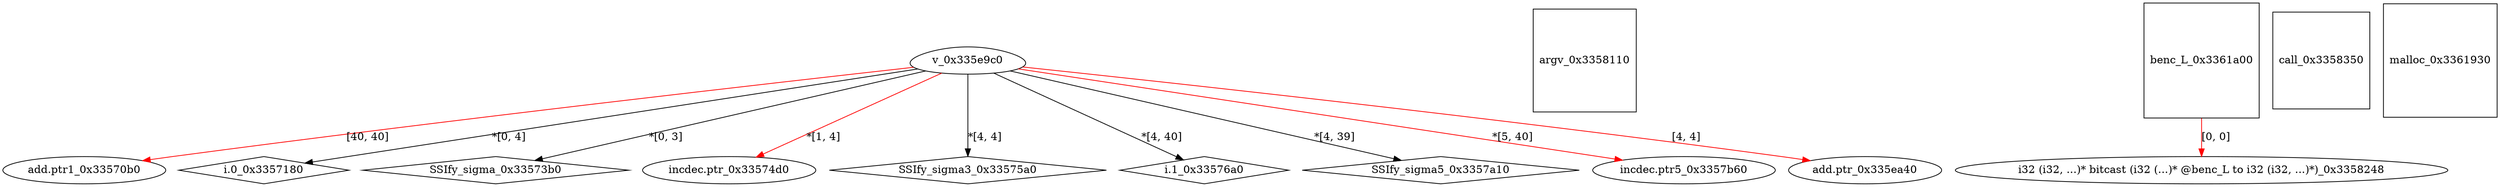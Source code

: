digraph grafico {
"add.ptr1_0x33570b0" [shape=ellipse];
"v_0x335e9c0" -> "add.ptr1_0x33570b0" [label="[40, 40]",color=red];
"i.0_0x3357180" [shape=diamond];
"v_0x335e9c0" -> "i.0_0x3357180" [label="*[0, 4]"];
"SSIfy_sigma_0x33573b0" [shape=diamond];
"v_0x335e9c0" -> "SSIfy_sigma_0x33573b0" [label="*[0, 3]"];
"incdec.ptr_0x33574d0" [shape=ellipse];
"v_0x335e9c0" -> "incdec.ptr_0x33574d0" [label="*[1, 4]",color=red];
"SSIfy_sigma3_0x33575a0" [shape=diamond];
"v_0x335e9c0" -> "SSIfy_sigma3_0x33575a0" [label="*[4, 4]"];
"i.1_0x33576a0" [shape=diamond];
"v_0x335e9c0" -> "i.1_0x33576a0" [label="*[4, 40]"];
"SSIfy_sigma5_0x3357a10" [shape=diamond];
"v_0x335e9c0" -> "SSIfy_sigma5_0x3357a10" [label="*[4, 39]"];
"incdec.ptr5_0x3357b60" [shape=ellipse];
"v_0x335e9c0" -> "incdec.ptr5_0x3357b60" [label="*[5, 40]",color=red];
"argv_0x3358110" [shape=square];
"i32 (i32, ...)* bitcast (i32 (...)* @benc_L to i32 (i32, ...)*)_0x3358248" [shape=ellipse];
"benc_L_0x3361a00" -> "i32 (i32, ...)* bitcast (i32 (...)* @benc_L to i32 (i32, ...)*)_0x3358248" [label="[0, 0]",color=red];
"call_0x3358350" [shape=square];
"v_0x335e9c0" [shape=egg];
"add.ptr_0x335ea40" [shape=ellipse];
"v_0x335e9c0" -> "add.ptr_0x335ea40" [label="[4, 4]",color=red];
"malloc_0x3361930" [shape=square];
"benc_L_0x3361a00" [shape=square];
}